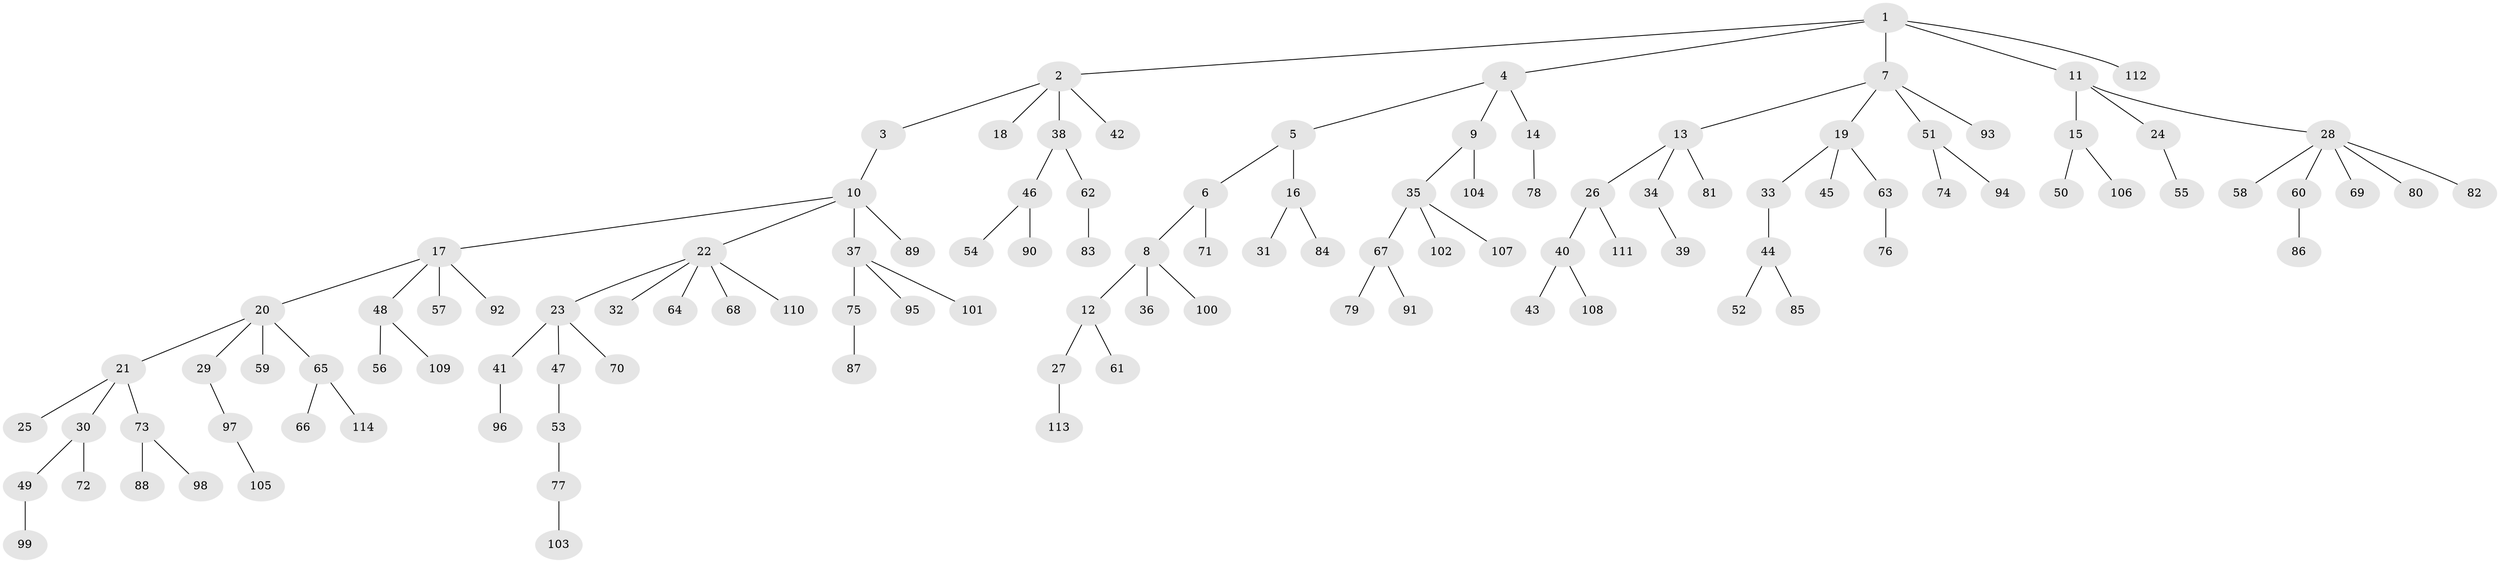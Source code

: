 // Generated by graph-tools (version 1.1) at 2025/26/03/09/25 03:26:28]
// undirected, 114 vertices, 113 edges
graph export_dot {
graph [start="1"]
  node [color=gray90,style=filled];
  1;
  2;
  3;
  4;
  5;
  6;
  7;
  8;
  9;
  10;
  11;
  12;
  13;
  14;
  15;
  16;
  17;
  18;
  19;
  20;
  21;
  22;
  23;
  24;
  25;
  26;
  27;
  28;
  29;
  30;
  31;
  32;
  33;
  34;
  35;
  36;
  37;
  38;
  39;
  40;
  41;
  42;
  43;
  44;
  45;
  46;
  47;
  48;
  49;
  50;
  51;
  52;
  53;
  54;
  55;
  56;
  57;
  58;
  59;
  60;
  61;
  62;
  63;
  64;
  65;
  66;
  67;
  68;
  69;
  70;
  71;
  72;
  73;
  74;
  75;
  76;
  77;
  78;
  79;
  80;
  81;
  82;
  83;
  84;
  85;
  86;
  87;
  88;
  89;
  90;
  91;
  92;
  93;
  94;
  95;
  96;
  97;
  98;
  99;
  100;
  101;
  102;
  103;
  104;
  105;
  106;
  107;
  108;
  109;
  110;
  111;
  112;
  113;
  114;
  1 -- 2;
  1 -- 4;
  1 -- 7;
  1 -- 11;
  1 -- 112;
  2 -- 3;
  2 -- 18;
  2 -- 38;
  2 -- 42;
  3 -- 10;
  4 -- 5;
  4 -- 9;
  4 -- 14;
  5 -- 6;
  5 -- 16;
  6 -- 8;
  6 -- 71;
  7 -- 13;
  7 -- 19;
  7 -- 51;
  7 -- 93;
  8 -- 12;
  8 -- 36;
  8 -- 100;
  9 -- 35;
  9 -- 104;
  10 -- 17;
  10 -- 22;
  10 -- 37;
  10 -- 89;
  11 -- 15;
  11 -- 24;
  11 -- 28;
  12 -- 27;
  12 -- 61;
  13 -- 26;
  13 -- 34;
  13 -- 81;
  14 -- 78;
  15 -- 50;
  15 -- 106;
  16 -- 31;
  16 -- 84;
  17 -- 20;
  17 -- 48;
  17 -- 57;
  17 -- 92;
  19 -- 33;
  19 -- 45;
  19 -- 63;
  20 -- 21;
  20 -- 29;
  20 -- 59;
  20 -- 65;
  21 -- 25;
  21 -- 30;
  21 -- 73;
  22 -- 23;
  22 -- 32;
  22 -- 64;
  22 -- 68;
  22 -- 110;
  23 -- 41;
  23 -- 47;
  23 -- 70;
  24 -- 55;
  26 -- 40;
  26 -- 111;
  27 -- 113;
  28 -- 58;
  28 -- 60;
  28 -- 69;
  28 -- 80;
  28 -- 82;
  29 -- 97;
  30 -- 49;
  30 -- 72;
  33 -- 44;
  34 -- 39;
  35 -- 67;
  35 -- 102;
  35 -- 107;
  37 -- 75;
  37 -- 95;
  37 -- 101;
  38 -- 46;
  38 -- 62;
  40 -- 43;
  40 -- 108;
  41 -- 96;
  44 -- 52;
  44 -- 85;
  46 -- 54;
  46 -- 90;
  47 -- 53;
  48 -- 56;
  48 -- 109;
  49 -- 99;
  51 -- 74;
  51 -- 94;
  53 -- 77;
  60 -- 86;
  62 -- 83;
  63 -- 76;
  65 -- 66;
  65 -- 114;
  67 -- 79;
  67 -- 91;
  73 -- 88;
  73 -- 98;
  75 -- 87;
  77 -- 103;
  97 -- 105;
}

